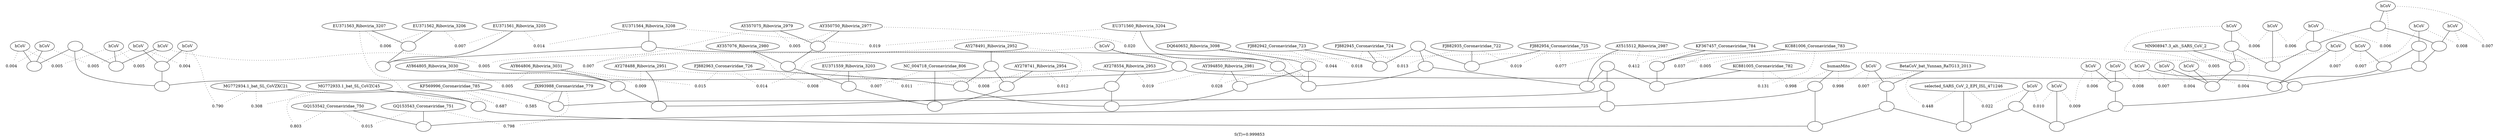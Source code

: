 graph "tree" {
label="S(T)=0.999853";
0 [label="hCoV"];
1 [label="EU371562_Riboviria_3206"];
2 [label="EU371560_Riboviria_3204"];
3 [label="hCoV"];
4 [label="EU371564_Riboviria_3208"];
5 [label="DQ640652_Riboviria_3098"];
6 [label="FJ882954_Coronaviridae_725"];
7 [label="AY864805_Riboviria_3030"];
8 [label="BetaCoV_bat_Yunnan_RaTG13_2013"];
9 [label="hCoV"];
10 [label="hCoV"];
11 [label="AY357076_Riboviria_2980"];
12 [label="KC881005_Coronaviridae_782"];
13 [label="AY278741_Riboviria_2954"];
14 [label="AY278554_Riboviria_2953"];
15 [label="AY864806_Riboviria_3031"];
16 [label="FJ882963_Coronaviridae_726"];
17 [label="MG772933.1_bat_SL_CoVZC45"];
18 [label="hCoV"];
19 [label="KC881006_Coronaviridae_783"];
20 [label="GQ153543_Coronaviridae_751"];
21 [label="hCoV"];
22 [label="AY357075_Riboviria_2979"];
23 [label="hCoV"];
24 [label="EU371563_Riboviria_3207"];
25 [label="AY515512_Riboviria_2987"];
26 [label="hCoV"];
27 [label="AY394850_Riboviria_2981"];
28 [label="hCoV"];
29 [label="KF569996_Coronaviridae_785"];
30 [label="hCoV"];
31 [label="KF367457_Coronaviridae_784"];
32 [label="hCoV"];
33 [label="JX993988_Coronaviridae_779"];
34 [label="FJ882945_Coronaviridae_724"];
35 [label="hCoV"];
36 [label="GQ153542_Coronaviridae_750"];
37 [label="MN908947.3_alt._SARS_CoV_2"];
38 [label="hCoV"];
39 [label="hCoV"];
40 [label="hCoV"];
41 [label="AY278488_Riboviria_2951"];
42 [label="AY278491_Riboviria_2952"];
43 [label="hCoV"];
44 [label="MG772934.1_bat_SL_CoVZXC21"];
45 [label="FJ882942_Coronaviridae_723"];
46 [label="hCoV"];
47 [label="humanMito"];
48 [label="hCoV"];
49 [label="hCoV"];
50 [label="EU371561_Riboviria_3205"];
51 [label="hCoV"];
52 [label="AY350750_Riboviria_2977"];
53 [label="hCoV"];
54 [label="FJ882935_Coronaviridae_722"];
55 [label="selected_SARS_CoV_2_EPI_ISL_471246"];
56 [label="hCoV"];
57 [label="EU371559_Riboviria_3203"];
58 [label="NC_004718_Coronaviridae_806"];
59 [label="hCoV"];
60 [label=""];
61 [label=""];
62 [label=""];
63 [label=""];
64 [label=""];
65 [label=""];
66 [label=""];
67 [label=""];
68 [label=""];
69 [label=""];
70 [label=""];
71 [label=""];
72 [label=""];
73 [label=""];
74 [label=""];
75 [label=""];
76 [label=""];
77 [label=""];
78 [label=""];
79 [label=""];
80 [label=""];
81 [label=""];
82 [label=""];
83 [label=""];
84 [label=""];
85 [label=""];
86 [label=""];
87 [label=""];
88 [label=""];
89 [label=""];
90 [label=""];
91 [label=""];
92 [label=""];
93 [label=""];
94 [label=""];
95 [label=""];
96 [label=""];
97 [label=""];
98 [label=""];
99 [label=""];
100 [label=""];
101 [label=""];
102 [label=""];
103 [label=""];
104 [label=""];
105 [label=""];
106 [label=""];
107 [label=""];
108 [label=""];
109 [label=""];
110 [label=""];
111 [label=""];
112 [label=""];
113 [label=""];
114 [label=""];
115 [label=""];
116 [label=""];
117 [label=""];
0 -- 94 [weight="2"];
1 -- 96 [weight="2"];
2 -- 86 [weight="2"];
3 -- 70 [weight="2"];
4 -- 72 [weight="2"];
5 -- 75 [weight="2"];
6 -- 66 [weight="2"];
7 -- 82 [weight="2"];
8 -- 90 [weight="2"];
9 -- 111 [weight="2"];
10 -- 76 [weight="2"];
11 -- 79 [weight="2"];
12 -- 92 [weight="2"];
13 -- 62 [weight="2"];
14 -- 60 [weight="2"];
15 -- 82 [weight="2"];
16 -- 89 [weight="2"];
17 -- 100 [weight="2"];
18 -- 70 [weight="2"];
19 -- 91 [weight="2"];
20 -- 103 [weight="2"];
21 -- 94 [weight="2"];
22 -- 64 [weight="2"];
23 -- 77 [weight="2"];
24 -- 96 [weight="2"];
25 -- 102 [weight="2"];
26 -- 99 [weight="2"];
27 -- 101 [weight="2"];
28 -- 67 [weight="2"];
29 -- 88 [weight="2"];
30 -- 109 [weight="2"];
31 -- 91 [weight="2"];
32 -- 74 [weight="2"];
33 -- 88 [weight="2"];
34 -- 116 [weight="2"];
35 -- 117 [weight="2"];
36 -- 103 [weight="2"];
37 -- 69 [weight="2"];
38 -- 71 [weight="2"];
39 -- 85 [weight="2"];
40 -- 76 [weight="2"];
41 -- 93 [weight="2"];
42 -- 61 [weight="2"];
43 -- 73 [weight="2"];
44 -- 100 [weight="2"];
45 -- 116 [weight="2"];
46 -- 74 [weight="2"];
47 -- 81 [weight="2"];
48 -- 90 [weight="2"];
49 -- 78 [weight="2"];
50 -- 104 [weight="2"];
51 -- 106 [weight="2"];
52 -- 64 [weight="2"];
53 -- 112 [weight="2"];
54 -- 66 [weight="2"];
55 -- 115 [weight="2"];
56 -- 63 [weight="2"];
57 -- 83 [weight="2"];
58 -- 95 [weight="2"];
59 -- 112 [weight="2"];
60 -- 93 [weight="2"];
60 -- 107 [weight="2"];
61 -- 62 [weight="2"];
61 -- 89 [weight="2"];
62 -- 95 [weight="2"];
63 -- 114 [weight="2"];
63 -- 117 [weight="2"];
64 -- 79 [weight="2"];
65 -- 66 [weight="2"];
65 -- 98 [weight="2"];
65 -- 116 [weight="2"];
67 -- 69 [weight="2"];
67 -- 109 [weight="2"];
68 -- 70 [weight="2"];
68 -- 94 [weight="2"];
68 -- 114 [weight="2"];
69 -- 76 [weight="2"];
71 -- 85 [weight="2"];
71 -- 105 [weight="2"];
72 -- 86 [weight="2"];
72 -- 104 [weight="2"];
73 -- 77 [weight="2"];
73 -- 78 [weight="2"];
74 -- 108 [weight="2"];
75 -- 101 [weight="2"];
75 -- 110 [weight="2"];
77 -- 109 [weight="2"];
78 -- 105 [weight="2"];
79 -- 83 [weight="2"];
80 -- 84 [weight="2"];
80 -- 92 [weight="2"];
80 -- 102 [weight="2"];
81 -- 87 [weight="2"];
81 -- 113 [weight="2"];
82 -- 93 [weight="2"];
83 -- 95 [weight="2"];
84 -- 87 [weight="2"];
84 -- 88 [weight="2"];
85 -- 117 [weight="2"];
86 -- 110 [weight="2"];
87 -- 103 [weight="2"];
89 -- 107 [weight="2"];
90 -- 97 [weight="2"];
91 -- 92 [weight="2"];
96 -- 104 [weight="2"];
97 -- 113 [weight="2"];
97 -- 115 [weight="2"];
98 -- 102 [weight="2"];
98 -- 110 [weight="2"];
99 -- 111 [weight="2"];
99 -- 115 [weight="2"];
100 -- 113 [weight="2"];
101 -- 107 [weight="2"];
105 -- 106 [weight="2"];
106 -- 108 [weight="2"];
108 -- 111 [weight="2"];
112 -- 114 [weight="2"];
0 -- 10118 [style="dotted"];
59 -- 10118 [style="dotted"];
10118 [label="0.005",color="white"];
59 -- 10119 [style="dotted"];
53 -- 10119 [style="dotted"];
10119 [label="0.004",color="white"];
53 -- 10120 [style="dotted"];
44 -- 10120 [style="dotted"];
10120 [label="0.790",color="white"];
44 -- 10121 [style="dotted"];
17 -- 10121 [style="dotted"];
10121 [label="0.308",color="white"];
17 -- 10122 [style="dotted"];
36 -- 10122 [style="dotted"];
10122 [label="0.803",color="white"];
36 -- 10123 [style="dotted"];
20 -- 10123 [style="dotted"];
10123 [label="0.015",color="white"];
20 -- 10124 [style="dotted"];
33 -- 10124 [style="dotted"];
10124 [label="0.798",color="white"];
33 -- 10125 [style="dotted"];
29 -- 10125 [style="dotted"];
10125 [label="0.585",color="white"];
29 -- 10126 [style="dotted"];
24 -- 10126 [style="dotted"];
10126 [label="0.687",color="white"];
24 -- 10127 [style="dotted"];
1 -- 10127 [style="dotted"];
10127 [label="0.006",color="white"];
1 -- 10128 [style="dotted"];
50 -- 10128 [style="dotted"];
10128 [label="0.007",color="white"];
50 -- 10129 [style="dotted"];
4 -- 10129 [style="dotted"];
10129 [label="0.014",color="white"];
4 -- 10130 [style="dotted"];
2 -- 10130 [style="dotted"];
10130 [label="0.019",color="white"];
2 -- 10131 [style="dotted"];
52 -- 10131 [style="dotted"];
10131 [label="0.020",color="white"];
52 -- 10132 [style="dotted"];
22 -- 10132 [style="dotted"];
10132 [label="0.005",color="white"];
22 -- 10133 [style="dotted"];
11 -- 10133 [style="dotted"];
10133 [label="0.007",color="white"];
11 -- 10134 [style="dotted"];
57 -- 10134 [style="dotted"];
10134 [label="0.008",color="white"];
57 -- 10135 [style="dotted"];
58 -- 10135 [style="dotted"];
10135 [label="0.007",color="white"];
58 -- 10136 [style="dotted"];
13 -- 10136 [style="dotted"];
10136 [label="0.008",color="white"];
13 -- 10137 [style="dotted"];
42 -- 10137 [style="dotted"];
10137 [label="0.012",color="white"];
42 -- 10138 [style="dotted"];
16 -- 10138 [style="dotted"];
10138 [label="0.014",color="white"];
16 -- 10139 [style="dotted"];
15 -- 10139 [style="dotted"];
10139 [label="0.015",color="white"];
15 -- 10140 [style="dotted"];
7 -- 10140 [style="dotted"];
10140 [label="0.005",color="white"];
7 -- 10141 [style="dotted"];
41 -- 10141 [style="dotted"];
10141 [label="0.009",color="white"];
41 -- 10142 [style="dotted"];
14 -- 10142 [style="dotted"];
10142 [label="0.011",color="white"];
14 -- 10143 [style="dotted"];
27 -- 10143 [style="dotted"];
10143 [label="0.019",color="white"];
27 -- 10144 [style="dotted"];
5 -- 10144 [style="dotted"];
10144 [label="0.028",color="white"];
5 -- 10145 [style="dotted"];
45 -- 10145 [style="dotted"];
10145 [label="0.044",color="white"];
45 -- 10146 [style="dotted"];
34 -- 10146 [style="dotted"];
10146 [label="0.018",color="white"];
34 -- 10147 [style="dotted"];
54 -- 10147 [style="dotted"];
10147 [label="0.013",color="white"];
54 -- 10148 [style="dotted"];
6 -- 10148 [style="dotted"];
10148 [label="0.019",color="white"];
6 -- 10149 [style="dotted"];
25 -- 10149 [style="dotted"];
10149 [label="0.077",color="white"];
25 -- 10150 [style="dotted"];
31 -- 10150 [style="dotted"];
10150 [label="0.412",color="white"];
31 -- 10151 [style="dotted"];
19 -- 10151 [style="dotted"];
10151 [label="0.037",color="white"];
19 -- 10152 [style="dotted"];
12 -- 10152 [style="dotted"];
10152 [label="0.131",color="white"];
12 -- 10153 [style="dotted"];
47 -- 10153 [style="dotted"];
10153 [label="0.998",color="white"];
47 -- 10154 [style="dotted"];
48 -- 10154 [style="dotted"];
10154 [label="0.998",color="white"];
48 -- 10155 [style="dotted"];
8 -- 10155 [style="dotted"];
10155 [label="0.007",color="white"];
8 -- 10156 [style="dotted"];
55 -- 10156 [style="dotted"];
10156 [label="0.448",color="white"];
55 -- 10157 [style="dotted"];
26 -- 10157 [style="dotted"];
10157 [label="0.022",color="white"];
26 -- 10158 [style="dotted"];
9 -- 10158 [style="dotted"];
10158 [label="0.010",color="white"];
9 -- 10159 [style="dotted"];
46 -- 10159 [style="dotted"];
10159 [label="0.009",color="white"];
46 -- 10160 [style="dotted"];
32 -- 10160 [style="dotted"];
10160 [label="0.006",color="white"];
32 -- 10161 [style="dotted"];
51 -- 10161 [style="dotted"];
10161 [label="0.008",color="white"];
51 -- 10162 [style="dotted"];
40 -- 10162 [style="dotted"];
10162 [label="0.007",color="white"];
40 -- 10163 [style="dotted"];
10 -- 10163 [style="dotted"];
10163 [label="0.004",color="white"];
10 -- 10164 [style="dotted"];
37 -- 10164 [style="dotted"];
10164 [label="0.004",color="white"];
37 -- 10165 [style="dotted"];
28 -- 10165 [style="dotted"];
10165 [label="0.005",color="white"];
28 -- 10166 [style="dotted"];
30 -- 10166 [style="dotted"];
10166 [label="0.006",color="white"];
30 -- 10167 [style="dotted"];
23 -- 10167 [style="dotted"];
10167 [label="0.006",color="white"];
23 -- 10168 [style="dotted"];
43 -- 10168 [style="dotted"];
10168 [label="0.006",color="white"];
43 -- 10169 [style="dotted"];
49 -- 10169 [style="dotted"];
10169 [label="0.007",color="white"];
49 -- 10170 [style="dotted"];
38 -- 10170 [style="dotted"];
10170 [label="0.008",color="white"];
38 -- 10171 [style="dotted"];
39 -- 10171 [style="dotted"];
10171 [label="0.007",color="white"];
39 -- 10172 [style="dotted"];
35 -- 10172 [style="dotted"];
10172 [label="0.007",color="white"];
35 -- 10173 [style="dotted"];
56 -- 10173 [style="dotted"];
10173 [label="0.005",color="white"];
56 -- 10174 [style="dotted"];
18 -- 10174 [style="dotted"];
10174 [label="0.005",color="white"];
18 -- 10175 [style="dotted"];
3 -- 10175 [style="dotted"];
10175 [label="0.005",color="white"];
3 -- 10176 [style="dotted"];
21 -- 10176 [style="dotted"];
10176 [label="0.005",color="white"];
21 -- 10177 [style="dotted"];
0 -- 10177 [style="dotted"];
10177 [label="0.004",color="white"];
}
